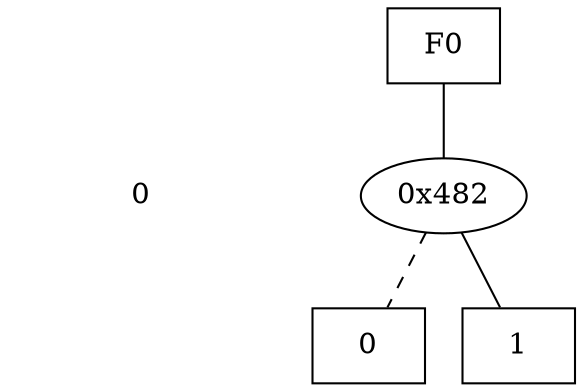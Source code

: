 digraph "DD" {
size = "7.5,10"
center = true;
edge [dir = none];
{ node [shape = plaintext];
  edge [style = invis];
  "CONST NODES" [style = invis];
" 0 " -> "CONST NODES"; 
}
{ rank = same; node [shape = box]; edge [style = invis];
"F0"; }
{ rank = same; " 0 ";
"0x482";
}
{ rank = same; "CONST NODES";
{ node [shape = box]; "0x47e";
"0x47d";
}
}
"F0" -> "0x482" [style = solid];
"0x482" -> "0x47d";
"0x482" -> "0x47e" [style = dashed];
"0x47e" [label = "0"];
"0x47d" [label = "1"];
}
